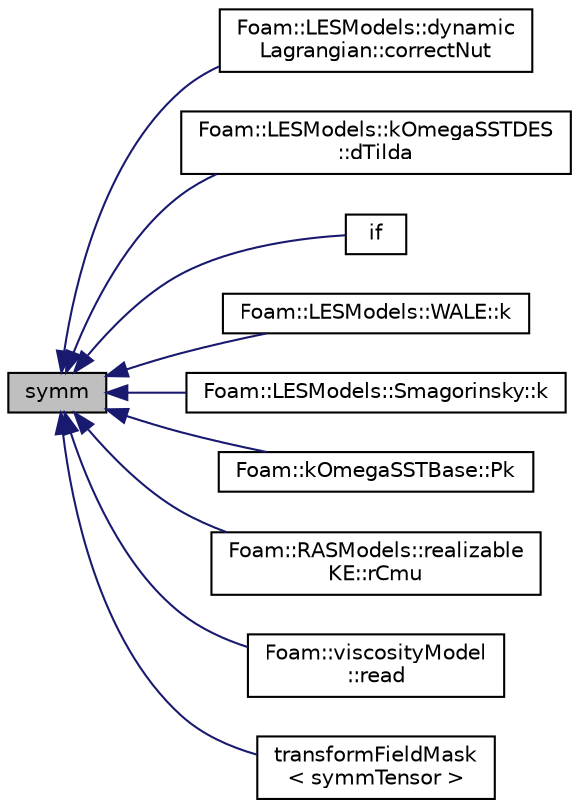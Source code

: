 digraph "symm"
{
  bgcolor="transparent";
  edge [fontname="Helvetica",fontsize="10",labelfontname="Helvetica",labelfontsize="10"];
  node [fontname="Helvetica",fontsize="10",shape=record];
  rankdir="LR";
  Node1 [label="symm",height=0.2,width=0.4,color="black", fillcolor="grey75", style="filled" fontcolor="black"];
  Node1 -> Node2 [dir="back",color="midnightblue",fontsize="10",style="solid",fontname="Helvetica"];
  Node2 [label="Foam::LESModels::dynamic\lLagrangian::correctNut",height=0.2,width=0.4,color="black",URL="$classFoam_1_1LESModels_1_1dynamicLagrangian.html#a49501d539a9eb81be373db98c31bc2b0",tooltip="Update sub-grid eddy-viscosity. "];
  Node1 -> Node3 [dir="back",color="midnightblue",fontsize="10",style="solid",fontname="Helvetica"];
  Node3 [label="Foam::LESModels::kOmegaSSTDES\l::dTilda",height=0.2,width=0.4,color="black",URL="$classFoam_1_1LESModels_1_1kOmegaSSTDES.html#ad4b41a5c2ad8b2ef8780c347c0f20fe5",tooltip="Length scale. "];
  Node1 -> Node4 [dir="back",color="midnightblue",fontsize="10",style="solid",fontname="Helvetica"];
  Node4 [label="if",height=0.2,width=0.4,color="black",URL="$MPPICInterFoam_2alphaEqn_8H.html#aff42000a1c2bee6057d18c89ccf83058"];
  Node1 -> Node5 [dir="back",color="midnightblue",fontsize="10",style="solid",fontname="Helvetica"];
  Node5 [label="Foam::LESModels::WALE::k",height=0.2,width=0.4,color="black",URL="$classFoam_1_1LESModels_1_1WALE.html#a3ee2be92ecfdbda3c93d52e5c39a127f",tooltip="Return SGS kinetic energy. "];
  Node1 -> Node6 [dir="back",color="midnightblue",fontsize="10",style="solid",fontname="Helvetica"];
  Node6 [label="Foam::LESModels::Smagorinsky::k",height=0.2,width=0.4,color="black",URL="$classFoam_1_1LESModels_1_1Smagorinsky.html#a5fccd0982fff539a550586cbc901dc80",tooltip="Return SGS kinetic energy. "];
  Node1 -> Node7 [dir="back",color="midnightblue",fontsize="10",style="solid",fontname="Helvetica"];
  Node7 [label="Foam::kOmegaSSTBase::Pk",height=0.2,width=0.4,color="black",URL="$classFoam_1_1kOmegaSSTBase.html#a31c509a0d4f8c5d386bb0cd1c1f4550c",tooltip="Return k production rate. "];
  Node1 -> Node8 [dir="back",color="midnightblue",fontsize="10",style="solid",fontname="Helvetica"];
  Node8 [label="Foam::RASModels::realizable\lKE::rCmu",height=0.2,width=0.4,color="black",URL="$classFoam_1_1RASModels_1_1realizableKE.html#a1068a692df4f337ad061061d4c6b380d"];
  Node1 -> Node9 [dir="back",color="midnightblue",fontsize="10",style="solid",fontname="Helvetica"];
  Node9 [label="Foam::viscosityModel\l::read",height=0.2,width=0.4,color="black",URL="$classFoam_1_1viscosityModel.html#af5af8741714c81b5fafbf9eaea75abdb",tooltip="Read transportProperties dictionary. "];
  Node1 -> Node10 [dir="back",color="midnightblue",fontsize="10",style="solid",fontname="Helvetica"];
  Node10 [label="transformFieldMask\l\< symmTensor \>",height=0.2,width=0.4,color="black",URL="$namespaceFoam.html#ae55a0e7adca1bc1ed627c15013f646ba"];
}
